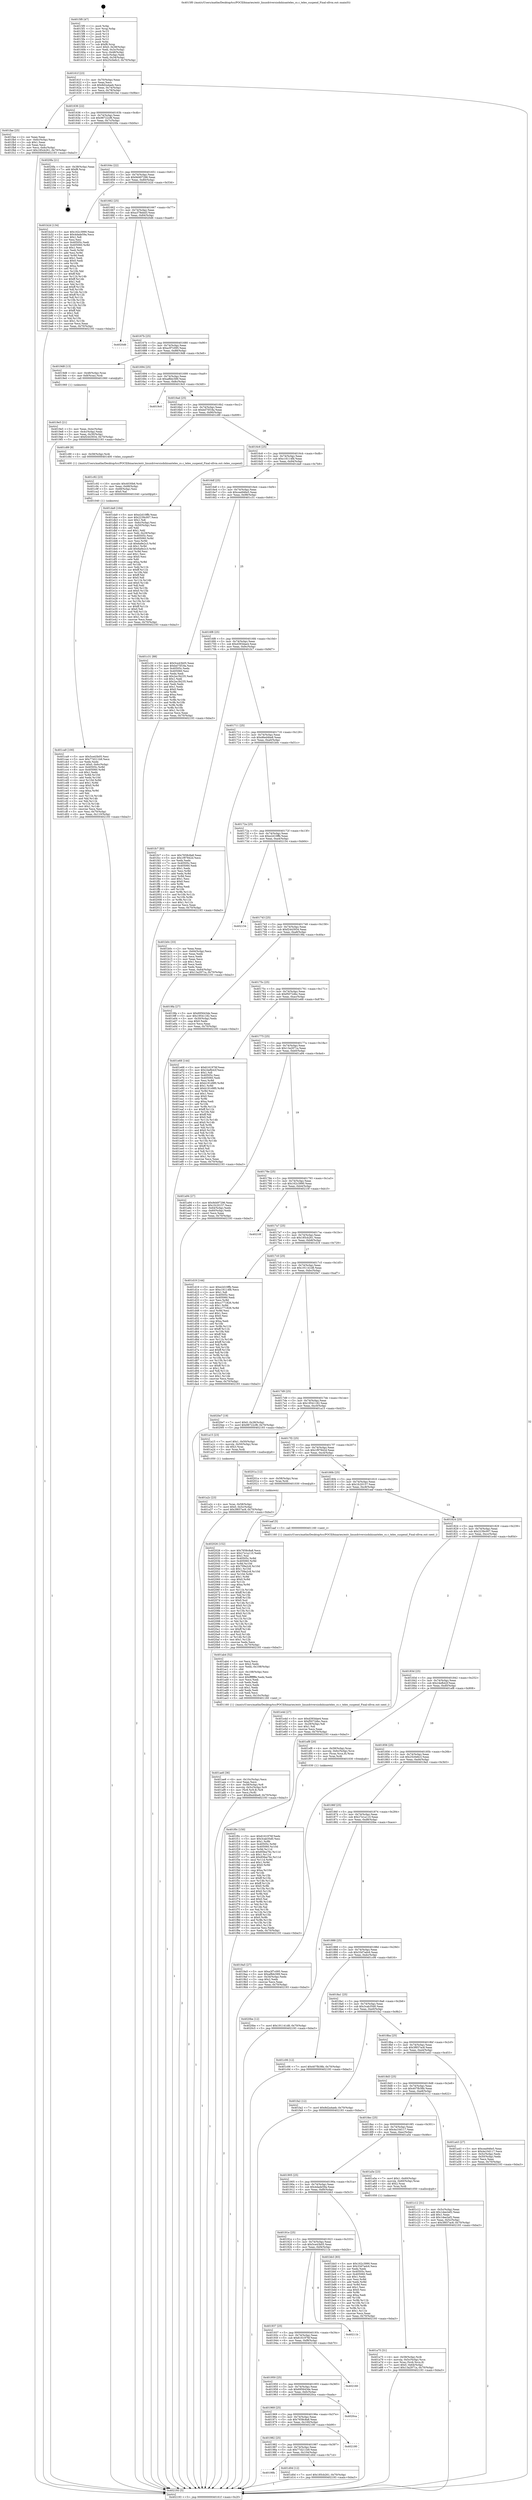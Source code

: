 digraph "0x4015f0" {
  label = "0x4015f0 (/mnt/c/Users/mathe/Desktop/tcc/POCII/binaries/extr_linuxdriversisdnhisaxteles_cs.c_teles_suspend_Final-ollvm.out::main(0))"
  labelloc = "t"
  node[shape=record]

  Entry [label="",width=0.3,height=0.3,shape=circle,fillcolor=black,style=filled]
  "0x40161f" [label="{
     0x40161f [23]\l
     | [instrs]\l
     &nbsp;&nbsp;0x40161f \<+3\>: mov -0x70(%rbp),%eax\l
     &nbsp;&nbsp;0x401622 \<+2\>: mov %eax,%ecx\l
     &nbsp;&nbsp;0x401624 \<+6\>: sub $0x8d2a4aeb,%ecx\l
     &nbsp;&nbsp;0x40162a \<+3\>: mov %eax,-0x74(%rbp)\l
     &nbsp;&nbsp;0x40162d \<+3\>: mov %ecx,-0x78(%rbp)\l
     &nbsp;&nbsp;0x401630 \<+6\>: je 0000000000401fae \<main+0x9be\>\l
  }"]
  "0x401fae" [label="{
     0x401fae [25]\l
     | [instrs]\l
     &nbsp;&nbsp;0x401fae \<+2\>: xor %eax,%eax\l
     &nbsp;&nbsp;0x401fb0 \<+3\>: mov -0x6c(%rbp),%ecx\l
     &nbsp;&nbsp;0x401fb3 \<+3\>: sub $0x1,%eax\l
     &nbsp;&nbsp;0x401fb6 \<+2\>: sub %eax,%ecx\l
     &nbsp;&nbsp;0x401fb8 \<+3\>: mov %ecx,-0x6c(%rbp)\l
     &nbsp;&nbsp;0x401fbb \<+7\>: movl $0x185cb261,-0x70(%rbp)\l
     &nbsp;&nbsp;0x401fc2 \<+5\>: jmp 0000000000402193 \<main+0xba3\>\l
  }"]
  "0x401636" [label="{
     0x401636 [22]\l
     | [instrs]\l
     &nbsp;&nbsp;0x401636 \<+5\>: jmp 000000000040163b \<main+0x4b\>\l
     &nbsp;&nbsp;0x40163b \<+3\>: mov -0x74(%rbp),%eax\l
     &nbsp;&nbsp;0x40163e \<+5\>: sub $0x98722cf8,%eax\l
     &nbsp;&nbsp;0x401643 \<+3\>: mov %eax,-0x7c(%rbp)\l
     &nbsp;&nbsp;0x401646 \<+6\>: je 00000000004020fa \<main+0xb0a\>\l
  }"]
  Exit [label="",width=0.3,height=0.3,shape=circle,fillcolor=black,style=filled,peripheries=2]
  "0x4020fa" [label="{
     0x4020fa [21]\l
     | [instrs]\l
     &nbsp;&nbsp;0x4020fa \<+3\>: mov -0x38(%rbp),%eax\l
     &nbsp;&nbsp;0x4020fd \<+7\>: add $0xf8,%rsp\l
     &nbsp;&nbsp;0x402104 \<+1\>: pop %rbx\l
     &nbsp;&nbsp;0x402105 \<+2\>: pop %r12\l
     &nbsp;&nbsp;0x402107 \<+2\>: pop %r13\l
     &nbsp;&nbsp;0x402109 \<+2\>: pop %r14\l
     &nbsp;&nbsp;0x40210b \<+2\>: pop %r15\l
     &nbsp;&nbsp;0x40210d \<+1\>: pop %rbp\l
     &nbsp;&nbsp;0x40210e \<+1\>: ret\l
  }"]
  "0x40164c" [label="{
     0x40164c [22]\l
     | [instrs]\l
     &nbsp;&nbsp;0x40164c \<+5\>: jmp 0000000000401651 \<main+0x61\>\l
     &nbsp;&nbsp;0x401651 \<+3\>: mov -0x74(%rbp),%eax\l
     &nbsp;&nbsp;0x401654 \<+5\>: sub $0x9d497296,%eax\l
     &nbsp;&nbsp;0x401659 \<+3\>: mov %eax,-0x80(%rbp)\l
     &nbsp;&nbsp;0x40165c \<+6\>: je 0000000000401b2d \<main+0x53d\>\l
  }"]
  "0x402026" [label="{
     0x402026 [152]\l
     | [instrs]\l
     &nbsp;&nbsp;0x402026 \<+5\>: mov $0x7658c8a8,%ecx\l
     &nbsp;&nbsp;0x40202b \<+5\>: mov $0x27e1a110,%edx\l
     &nbsp;&nbsp;0x402030 \<+3\>: mov $0x1,%sil\l
     &nbsp;&nbsp;0x402033 \<+8\>: mov 0x40505c,%r8d\l
     &nbsp;&nbsp;0x40203b \<+8\>: mov 0x405060,%r9d\l
     &nbsp;&nbsp;0x402043 \<+3\>: mov %r8d,%r10d\l
     &nbsp;&nbsp;0x402046 \<+7\>: sub $0x709a2c8,%r10d\l
     &nbsp;&nbsp;0x40204d \<+4\>: sub $0x1,%r10d\l
     &nbsp;&nbsp;0x402051 \<+7\>: add $0x709a2c8,%r10d\l
     &nbsp;&nbsp;0x402058 \<+4\>: imul %r10d,%r8d\l
     &nbsp;&nbsp;0x40205c \<+4\>: and $0x1,%r8d\l
     &nbsp;&nbsp;0x402060 \<+4\>: cmp $0x0,%r8d\l
     &nbsp;&nbsp;0x402064 \<+4\>: sete %r11b\l
     &nbsp;&nbsp;0x402068 \<+4\>: cmp $0xa,%r9d\l
     &nbsp;&nbsp;0x40206c \<+3\>: setl %bl\l
     &nbsp;&nbsp;0x40206f \<+3\>: mov %r11b,%r14b\l
     &nbsp;&nbsp;0x402072 \<+4\>: xor $0xff,%r14b\l
     &nbsp;&nbsp;0x402076 \<+3\>: mov %bl,%r15b\l
     &nbsp;&nbsp;0x402079 \<+4\>: xor $0xff,%r15b\l
     &nbsp;&nbsp;0x40207d \<+4\>: xor $0x0,%sil\l
     &nbsp;&nbsp;0x402081 \<+3\>: mov %r14b,%r12b\l
     &nbsp;&nbsp;0x402084 \<+4\>: and $0x0,%r12b\l
     &nbsp;&nbsp;0x402088 \<+3\>: and %sil,%r11b\l
     &nbsp;&nbsp;0x40208b \<+3\>: mov %r15b,%r13b\l
     &nbsp;&nbsp;0x40208e \<+4\>: and $0x0,%r13b\l
     &nbsp;&nbsp;0x402092 \<+3\>: and %sil,%bl\l
     &nbsp;&nbsp;0x402095 \<+3\>: or %r11b,%r12b\l
     &nbsp;&nbsp;0x402098 \<+3\>: or %bl,%r13b\l
     &nbsp;&nbsp;0x40209b \<+3\>: xor %r13b,%r12b\l
     &nbsp;&nbsp;0x40209e \<+3\>: or %r15b,%r14b\l
     &nbsp;&nbsp;0x4020a1 \<+4\>: xor $0xff,%r14b\l
     &nbsp;&nbsp;0x4020a5 \<+4\>: or $0x0,%sil\l
     &nbsp;&nbsp;0x4020a9 \<+3\>: and %sil,%r14b\l
     &nbsp;&nbsp;0x4020ac \<+3\>: or %r14b,%r12b\l
     &nbsp;&nbsp;0x4020af \<+4\>: test $0x1,%r12b\l
     &nbsp;&nbsp;0x4020b3 \<+3\>: cmovne %edx,%ecx\l
     &nbsp;&nbsp;0x4020b6 \<+3\>: mov %ecx,-0x70(%rbp)\l
     &nbsp;&nbsp;0x4020b9 \<+5\>: jmp 0000000000402193 \<main+0xba3\>\l
  }"]
  "0x401b2d" [label="{
     0x401b2d [134]\l
     | [instrs]\l
     &nbsp;&nbsp;0x401b2d \<+5\>: mov $0x162c3990,%eax\l
     &nbsp;&nbsp;0x401b32 \<+5\>: mov $0x4dade59a,%ecx\l
     &nbsp;&nbsp;0x401b37 \<+2\>: mov $0x1,%dl\l
     &nbsp;&nbsp;0x401b39 \<+2\>: xor %esi,%esi\l
     &nbsp;&nbsp;0x401b3b \<+7\>: mov 0x40505c,%edi\l
     &nbsp;&nbsp;0x401b42 \<+8\>: mov 0x405060,%r8d\l
     &nbsp;&nbsp;0x401b4a \<+3\>: sub $0x1,%esi\l
     &nbsp;&nbsp;0x401b4d \<+3\>: mov %edi,%r9d\l
     &nbsp;&nbsp;0x401b50 \<+3\>: add %esi,%r9d\l
     &nbsp;&nbsp;0x401b53 \<+4\>: imul %r9d,%edi\l
     &nbsp;&nbsp;0x401b57 \<+3\>: and $0x1,%edi\l
     &nbsp;&nbsp;0x401b5a \<+3\>: cmp $0x0,%edi\l
     &nbsp;&nbsp;0x401b5d \<+4\>: sete %r10b\l
     &nbsp;&nbsp;0x401b61 \<+4\>: cmp $0xa,%r8d\l
     &nbsp;&nbsp;0x401b65 \<+4\>: setl %r11b\l
     &nbsp;&nbsp;0x401b69 \<+3\>: mov %r10b,%bl\l
     &nbsp;&nbsp;0x401b6c \<+3\>: xor $0xff,%bl\l
     &nbsp;&nbsp;0x401b6f \<+3\>: mov %r11b,%r14b\l
     &nbsp;&nbsp;0x401b72 \<+4\>: xor $0xff,%r14b\l
     &nbsp;&nbsp;0x401b76 \<+3\>: xor $0x1,%dl\l
     &nbsp;&nbsp;0x401b79 \<+3\>: mov %bl,%r15b\l
     &nbsp;&nbsp;0x401b7c \<+4\>: and $0xff,%r15b\l
     &nbsp;&nbsp;0x401b80 \<+3\>: and %dl,%r10b\l
     &nbsp;&nbsp;0x401b83 \<+3\>: mov %r14b,%r12b\l
     &nbsp;&nbsp;0x401b86 \<+4\>: and $0xff,%r12b\l
     &nbsp;&nbsp;0x401b8a \<+3\>: and %dl,%r11b\l
     &nbsp;&nbsp;0x401b8d \<+3\>: or %r10b,%r15b\l
     &nbsp;&nbsp;0x401b90 \<+3\>: or %r11b,%r12b\l
     &nbsp;&nbsp;0x401b93 \<+3\>: xor %r12b,%r15b\l
     &nbsp;&nbsp;0x401b96 \<+3\>: or %r14b,%bl\l
     &nbsp;&nbsp;0x401b99 \<+3\>: xor $0xff,%bl\l
     &nbsp;&nbsp;0x401b9c \<+3\>: or $0x1,%dl\l
     &nbsp;&nbsp;0x401b9f \<+2\>: and %dl,%bl\l
     &nbsp;&nbsp;0x401ba1 \<+3\>: or %bl,%r15b\l
     &nbsp;&nbsp;0x401ba4 \<+4\>: test $0x1,%r15b\l
     &nbsp;&nbsp;0x401ba8 \<+3\>: cmovne %ecx,%eax\l
     &nbsp;&nbsp;0x401bab \<+3\>: mov %eax,-0x70(%rbp)\l
     &nbsp;&nbsp;0x401bae \<+5\>: jmp 0000000000402193 \<main+0xba3\>\l
  }"]
  "0x401662" [label="{
     0x401662 [25]\l
     | [instrs]\l
     &nbsp;&nbsp;0x401662 \<+5\>: jmp 0000000000401667 \<main+0x77\>\l
     &nbsp;&nbsp;0x401667 \<+3\>: mov -0x74(%rbp),%eax\l
     &nbsp;&nbsp;0x40166a \<+5\>: sub $0xa378ebd3,%eax\l
     &nbsp;&nbsp;0x40166f \<+6\>: mov %eax,-0x84(%rbp)\l
     &nbsp;&nbsp;0x401675 \<+6\>: je 00000000004020d6 \<main+0xae6\>\l
  }"]
  "0x401f0c" [label="{
     0x401f0c [150]\l
     | [instrs]\l
     &nbsp;&nbsp;0x401f0c \<+5\>: mov $0x6161976f,%edx\l
     &nbsp;&nbsp;0x401f11 \<+5\>: mov $0x3cab35d0,%esi\l
     &nbsp;&nbsp;0x401f16 \<+3\>: mov $0x1,%r8b\l
     &nbsp;&nbsp;0x401f19 \<+8\>: mov 0x40505c,%r9d\l
     &nbsp;&nbsp;0x401f21 \<+8\>: mov 0x405060,%r10d\l
     &nbsp;&nbsp;0x401f29 \<+3\>: mov %r9d,%r11d\l
     &nbsp;&nbsp;0x401f2c \<+7\>: sub $0x85fea76c,%r11d\l
     &nbsp;&nbsp;0x401f33 \<+4\>: sub $0x1,%r11d\l
     &nbsp;&nbsp;0x401f37 \<+7\>: add $0x85fea76c,%r11d\l
     &nbsp;&nbsp;0x401f3e \<+4\>: imul %r11d,%r9d\l
     &nbsp;&nbsp;0x401f42 \<+4\>: and $0x1,%r9d\l
     &nbsp;&nbsp;0x401f46 \<+4\>: cmp $0x0,%r9d\l
     &nbsp;&nbsp;0x401f4a \<+3\>: sete %bl\l
     &nbsp;&nbsp;0x401f4d \<+4\>: cmp $0xa,%r10d\l
     &nbsp;&nbsp;0x401f51 \<+4\>: setl %r14b\l
     &nbsp;&nbsp;0x401f55 \<+3\>: mov %bl,%r15b\l
     &nbsp;&nbsp;0x401f58 \<+4\>: xor $0xff,%r15b\l
     &nbsp;&nbsp;0x401f5c \<+3\>: mov %r14b,%r12b\l
     &nbsp;&nbsp;0x401f5f \<+4\>: xor $0xff,%r12b\l
     &nbsp;&nbsp;0x401f63 \<+4\>: xor $0x0,%r8b\l
     &nbsp;&nbsp;0x401f67 \<+3\>: mov %r15b,%r13b\l
     &nbsp;&nbsp;0x401f6a \<+4\>: and $0x0,%r13b\l
     &nbsp;&nbsp;0x401f6e \<+3\>: and %r8b,%bl\l
     &nbsp;&nbsp;0x401f71 \<+3\>: mov %r12b,%al\l
     &nbsp;&nbsp;0x401f74 \<+2\>: and $0x0,%al\l
     &nbsp;&nbsp;0x401f76 \<+3\>: and %r8b,%r14b\l
     &nbsp;&nbsp;0x401f79 \<+3\>: or %bl,%r13b\l
     &nbsp;&nbsp;0x401f7c \<+3\>: or %r14b,%al\l
     &nbsp;&nbsp;0x401f7f \<+3\>: xor %al,%r13b\l
     &nbsp;&nbsp;0x401f82 \<+3\>: or %r12b,%r15b\l
     &nbsp;&nbsp;0x401f85 \<+4\>: xor $0xff,%r15b\l
     &nbsp;&nbsp;0x401f89 \<+4\>: or $0x0,%r8b\l
     &nbsp;&nbsp;0x401f8d \<+3\>: and %r8b,%r15b\l
     &nbsp;&nbsp;0x401f90 \<+3\>: or %r15b,%r13b\l
     &nbsp;&nbsp;0x401f93 \<+4\>: test $0x1,%r13b\l
     &nbsp;&nbsp;0x401f97 \<+3\>: cmovne %esi,%edx\l
     &nbsp;&nbsp;0x401f9a \<+3\>: mov %edx,-0x70(%rbp)\l
     &nbsp;&nbsp;0x401f9d \<+5\>: jmp 0000000000402193 \<main+0xba3\>\l
  }"]
  "0x4020d6" [label="{
     0x4020d6\l
  }", style=dashed]
  "0x40167b" [label="{
     0x40167b [25]\l
     | [instrs]\l
     &nbsp;&nbsp;0x40167b \<+5\>: jmp 0000000000401680 \<main+0x90\>\l
     &nbsp;&nbsp;0x401680 \<+3\>: mov -0x74(%rbp),%eax\l
     &nbsp;&nbsp;0x401683 \<+5\>: sub $0xa3f7c095,%eax\l
     &nbsp;&nbsp;0x401688 \<+6\>: mov %eax,-0x88(%rbp)\l
     &nbsp;&nbsp;0x40168e \<+6\>: je 00000000004019d8 \<main+0x3e8\>\l
  }"]
  "0x40199b" [label="{
     0x40199b\l
  }", style=dashed]
  "0x4019d8" [label="{
     0x4019d8 [13]\l
     | [instrs]\l
     &nbsp;&nbsp;0x4019d8 \<+4\>: mov -0x48(%rbp),%rax\l
     &nbsp;&nbsp;0x4019dc \<+4\>: mov 0x8(%rax),%rdi\l
     &nbsp;&nbsp;0x4019e0 \<+5\>: call 0000000000401060 \<atoi@plt\>\l
     | [calls]\l
     &nbsp;&nbsp;0x401060 \{1\} (unknown)\l
  }"]
  "0x401694" [label="{
     0x401694 [25]\l
     | [instrs]\l
     &nbsp;&nbsp;0x401694 \<+5\>: jmp 0000000000401699 \<main+0xa9\>\l
     &nbsp;&nbsp;0x401699 \<+3\>: mov -0x74(%rbp),%eax\l
     &nbsp;&nbsp;0x40169c \<+5\>: sub $0xaf8dc589,%eax\l
     &nbsp;&nbsp;0x4016a1 \<+6\>: mov %eax,-0x8c(%rbp)\l
     &nbsp;&nbsp;0x4016a7 \<+6\>: je 00000000004019c0 \<main+0x3d0\>\l
  }"]
  "0x401d0d" [label="{
     0x401d0d [12]\l
     | [instrs]\l
     &nbsp;&nbsp;0x401d0d \<+7\>: movl $0x185cb261,-0x70(%rbp)\l
     &nbsp;&nbsp;0x401d14 \<+5\>: jmp 0000000000402193 \<main+0xba3\>\l
  }"]
  "0x4019c0" [label="{
     0x4019c0\l
  }", style=dashed]
  "0x4016ad" [label="{
     0x4016ad [25]\l
     | [instrs]\l
     &nbsp;&nbsp;0x4016ad \<+5\>: jmp 00000000004016b2 \<main+0xc2\>\l
     &nbsp;&nbsp;0x4016b2 \<+3\>: mov -0x74(%rbp),%eax\l
     &nbsp;&nbsp;0x4016b5 \<+5\>: sub $0xbd75f18a,%eax\l
     &nbsp;&nbsp;0x4016ba \<+6\>: mov %eax,-0x90(%rbp)\l
     &nbsp;&nbsp;0x4016c0 \<+6\>: je 0000000000401c89 \<main+0x699\>\l
  }"]
  "0x401982" [label="{
     0x401982 [25]\l
     | [instrs]\l
     &nbsp;&nbsp;0x401982 \<+5\>: jmp 0000000000401987 \<main+0x397\>\l
     &nbsp;&nbsp;0x401987 \<+3\>: mov -0x74(%rbp),%eax\l
     &nbsp;&nbsp;0x40198a \<+5\>: sub $0x77d211b9,%eax\l
     &nbsp;&nbsp;0x40198f \<+6\>: mov %eax,-0x104(%rbp)\l
     &nbsp;&nbsp;0x401995 \<+6\>: je 0000000000401d0d \<main+0x71d\>\l
  }"]
  "0x401c89" [label="{
     0x401c89 [9]\l
     | [instrs]\l
     &nbsp;&nbsp;0x401c89 \<+4\>: mov -0x58(%rbp),%rdi\l
     &nbsp;&nbsp;0x401c8d \<+5\>: call 0000000000401400 \<teles_suspend\>\l
     | [calls]\l
     &nbsp;&nbsp;0x401400 \{1\} (/mnt/c/Users/mathe/Desktop/tcc/POCII/binaries/extr_linuxdriversisdnhisaxteles_cs.c_teles_suspend_Final-ollvm.out::teles_suspend)\l
  }"]
  "0x4016c6" [label="{
     0x4016c6 [25]\l
     | [instrs]\l
     &nbsp;&nbsp;0x4016c6 \<+5\>: jmp 00000000004016cb \<main+0xdb\>\l
     &nbsp;&nbsp;0x4016cb \<+3\>: mov -0x74(%rbp),%eax\l
     &nbsp;&nbsp;0x4016ce \<+5\>: sub $0xc16114fb,%eax\l
     &nbsp;&nbsp;0x4016d3 \<+6\>: mov %eax,-0x94(%rbp)\l
     &nbsp;&nbsp;0x4016d9 \<+6\>: je 0000000000401da9 \<main+0x7b9\>\l
  }"]
  "0x402180" [label="{
     0x402180\l
  }", style=dashed]
  "0x401da9" [label="{
     0x401da9 [164]\l
     | [instrs]\l
     &nbsp;&nbsp;0x401da9 \<+5\>: mov $0xe2d10ffb,%eax\l
     &nbsp;&nbsp;0x401dae \<+5\>: mov $0x2239c007,%ecx\l
     &nbsp;&nbsp;0x401db3 \<+2\>: mov $0x1,%dl\l
     &nbsp;&nbsp;0x401db5 \<+3\>: mov -0x6c(%rbp),%esi\l
     &nbsp;&nbsp;0x401db8 \<+3\>: cmp -0x50(%rbp),%esi\l
     &nbsp;&nbsp;0x401dbb \<+4\>: setl %dil\l
     &nbsp;&nbsp;0x401dbf \<+4\>: and $0x1,%dil\l
     &nbsp;&nbsp;0x401dc3 \<+4\>: mov %dil,-0x29(%rbp)\l
     &nbsp;&nbsp;0x401dc7 \<+7\>: mov 0x40505c,%esi\l
     &nbsp;&nbsp;0x401dce \<+8\>: mov 0x405060,%r8d\l
     &nbsp;&nbsp;0x401dd6 \<+3\>: mov %esi,%r9d\l
     &nbsp;&nbsp;0x401dd9 \<+7\>: sub $0x6a9e2c3,%r9d\l
     &nbsp;&nbsp;0x401de0 \<+4\>: sub $0x1,%r9d\l
     &nbsp;&nbsp;0x401de4 \<+7\>: add $0x6a9e2c3,%r9d\l
     &nbsp;&nbsp;0x401deb \<+4\>: imul %r9d,%esi\l
     &nbsp;&nbsp;0x401def \<+3\>: and $0x1,%esi\l
     &nbsp;&nbsp;0x401df2 \<+3\>: cmp $0x0,%esi\l
     &nbsp;&nbsp;0x401df5 \<+4\>: sete %dil\l
     &nbsp;&nbsp;0x401df9 \<+4\>: cmp $0xa,%r8d\l
     &nbsp;&nbsp;0x401dfd \<+4\>: setl %r10b\l
     &nbsp;&nbsp;0x401e01 \<+3\>: mov %dil,%r11b\l
     &nbsp;&nbsp;0x401e04 \<+4\>: xor $0xff,%r11b\l
     &nbsp;&nbsp;0x401e08 \<+3\>: mov %r10b,%bl\l
     &nbsp;&nbsp;0x401e0b \<+3\>: xor $0xff,%bl\l
     &nbsp;&nbsp;0x401e0e \<+3\>: xor $0x0,%dl\l
     &nbsp;&nbsp;0x401e11 \<+3\>: mov %r11b,%r14b\l
     &nbsp;&nbsp;0x401e14 \<+4\>: and $0x0,%r14b\l
     &nbsp;&nbsp;0x401e18 \<+3\>: and %dl,%dil\l
     &nbsp;&nbsp;0x401e1b \<+3\>: mov %bl,%r15b\l
     &nbsp;&nbsp;0x401e1e \<+4\>: and $0x0,%r15b\l
     &nbsp;&nbsp;0x401e22 \<+3\>: and %dl,%r10b\l
     &nbsp;&nbsp;0x401e25 \<+3\>: or %dil,%r14b\l
     &nbsp;&nbsp;0x401e28 \<+3\>: or %r10b,%r15b\l
     &nbsp;&nbsp;0x401e2b \<+3\>: xor %r15b,%r14b\l
     &nbsp;&nbsp;0x401e2e \<+3\>: or %bl,%r11b\l
     &nbsp;&nbsp;0x401e31 \<+4\>: xor $0xff,%r11b\l
     &nbsp;&nbsp;0x401e35 \<+3\>: or $0x0,%dl\l
     &nbsp;&nbsp;0x401e38 \<+3\>: and %dl,%r11b\l
     &nbsp;&nbsp;0x401e3b \<+3\>: or %r11b,%r14b\l
     &nbsp;&nbsp;0x401e3e \<+4\>: test $0x1,%r14b\l
     &nbsp;&nbsp;0x401e42 \<+3\>: cmovne %ecx,%eax\l
     &nbsp;&nbsp;0x401e45 \<+3\>: mov %eax,-0x70(%rbp)\l
     &nbsp;&nbsp;0x401e48 \<+5\>: jmp 0000000000402193 \<main+0xba3\>\l
  }"]
  "0x4016df" [label="{
     0x4016df [25]\l
     | [instrs]\l
     &nbsp;&nbsp;0x4016df \<+5\>: jmp 00000000004016e4 \<main+0xf4\>\l
     &nbsp;&nbsp;0x4016e4 \<+3\>: mov -0x74(%rbp),%eax\l
     &nbsp;&nbsp;0x4016e7 \<+5\>: sub $0xcea946e5,%eax\l
     &nbsp;&nbsp;0x4016ec \<+6\>: mov %eax,-0x98(%rbp)\l
     &nbsp;&nbsp;0x4016f2 \<+6\>: je 0000000000401c31 \<main+0x641\>\l
  }"]
  "0x401969" [label="{
     0x401969 [25]\l
     | [instrs]\l
     &nbsp;&nbsp;0x401969 \<+5\>: jmp 000000000040196e \<main+0x37e\>\l
     &nbsp;&nbsp;0x40196e \<+3\>: mov -0x74(%rbp),%eax\l
     &nbsp;&nbsp;0x401971 \<+5\>: sub $0x7658c8a8,%eax\l
     &nbsp;&nbsp;0x401976 \<+6\>: mov %eax,-0x100(%rbp)\l
     &nbsp;&nbsp;0x40197c \<+6\>: je 0000000000402180 \<main+0xb90\>\l
  }"]
  "0x401c31" [label="{
     0x401c31 [88]\l
     | [instrs]\l
     &nbsp;&nbsp;0x401c31 \<+5\>: mov $0x5ce43b05,%eax\l
     &nbsp;&nbsp;0x401c36 \<+5\>: mov $0xbd75f18a,%ecx\l
     &nbsp;&nbsp;0x401c3b \<+7\>: mov 0x40505c,%edx\l
     &nbsp;&nbsp;0x401c42 \<+7\>: mov 0x405060,%esi\l
     &nbsp;&nbsp;0x401c49 \<+2\>: mov %edx,%edi\l
     &nbsp;&nbsp;0x401c4b \<+6\>: add $0x2ec3b235,%edi\l
     &nbsp;&nbsp;0x401c51 \<+3\>: sub $0x1,%edi\l
     &nbsp;&nbsp;0x401c54 \<+6\>: sub $0x2ec3b235,%edi\l
     &nbsp;&nbsp;0x401c5a \<+3\>: imul %edi,%edx\l
     &nbsp;&nbsp;0x401c5d \<+3\>: and $0x1,%edx\l
     &nbsp;&nbsp;0x401c60 \<+3\>: cmp $0x0,%edx\l
     &nbsp;&nbsp;0x401c63 \<+4\>: sete %r8b\l
     &nbsp;&nbsp;0x401c67 \<+3\>: cmp $0xa,%esi\l
     &nbsp;&nbsp;0x401c6a \<+4\>: setl %r9b\l
     &nbsp;&nbsp;0x401c6e \<+3\>: mov %r8b,%r10b\l
     &nbsp;&nbsp;0x401c71 \<+3\>: and %r9b,%r10b\l
     &nbsp;&nbsp;0x401c74 \<+3\>: xor %r9b,%r8b\l
     &nbsp;&nbsp;0x401c77 \<+3\>: or %r8b,%r10b\l
     &nbsp;&nbsp;0x401c7a \<+4\>: test $0x1,%r10b\l
     &nbsp;&nbsp;0x401c7e \<+3\>: cmovne %ecx,%eax\l
     &nbsp;&nbsp;0x401c81 \<+3\>: mov %eax,-0x70(%rbp)\l
     &nbsp;&nbsp;0x401c84 \<+5\>: jmp 0000000000402193 \<main+0xba3\>\l
  }"]
  "0x4016f8" [label="{
     0x4016f8 [25]\l
     | [instrs]\l
     &nbsp;&nbsp;0x4016f8 \<+5\>: jmp 00000000004016fd \<main+0x10d\>\l
     &nbsp;&nbsp;0x4016fd \<+3\>: mov -0x74(%rbp),%eax\l
     &nbsp;&nbsp;0x401700 \<+5\>: sub $0xd393dae4,%eax\l
     &nbsp;&nbsp;0x401705 \<+6\>: mov %eax,-0x9c(%rbp)\l
     &nbsp;&nbsp;0x40170b \<+6\>: je 0000000000401fc7 \<main+0x9d7\>\l
  }"]
  "0x4020ca" [label="{
     0x4020ca\l
  }", style=dashed]
  "0x401fc7" [label="{
     0x401fc7 [83]\l
     | [instrs]\l
     &nbsp;&nbsp;0x401fc7 \<+5\>: mov $0x7658c8a8,%eax\l
     &nbsp;&nbsp;0x401fcc \<+5\>: mov $0x1f97842d,%ecx\l
     &nbsp;&nbsp;0x401fd1 \<+2\>: xor %edx,%edx\l
     &nbsp;&nbsp;0x401fd3 \<+7\>: mov 0x40505c,%esi\l
     &nbsp;&nbsp;0x401fda \<+7\>: mov 0x405060,%edi\l
     &nbsp;&nbsp;0x401fe1 \<+3\>: sub $0x1,%edx\l
     &nbsp;&nbsp;0x401fe4 \<+3\>: mov %esi,%r8d\l
     &nbsp;&nbsp;0x401fe7 \<+3\>: add %edx,%r8d\l
     &nbsp;&nbsp;0x401fea \<+4\>: imul %r8d,%esi\l
     &nbsp;&nbsp;0x401fee \<+3\>: and $0x1,%esi\l
     &nbsp;&nbsp;0x401ff1 \<+3\>: cmp $0x0,%esi\l
     &nbsp;&nbsp;0x401ff4 \<+4\>: sete %r9b\l
     &nbsp;&nbsp;0x401ff8 \<+3\>: cmp $0xa,%edi\l
     &nbsp;&nbsp;0x401ffb \<+4\>: setl %r10b\l
     &nbsp;&nbsp;0x401fff \<+3\>: mov %r9b,%r11b\l
     &nbsp;&nbsp;0x402002 \<+3\>: and %r10b,%r11b\l
     &nbsp;&nbsp;0x402005 \<+3\>: xor %r10b,%r9b\l
     &nbsp;&nbsp;0x402008 \<+3\>: or %r9b,%r11b\l
     &nbsp;&nbsp;0x40200b \<+4\>: test $0x1,%r11b\l
     &nbsp;&nbsp;0x40200f \<+3\>: cmovne %ecx,%eax\l
     &nbsp;&nbsp;0x402012 \<+3\>: mov %eax,-0x70(%rbp)\l
     &nbsp;&nbsp;0x402015 \<+5\>: jmp 0000000000402193 \<main+0xba3\>\l
  }"]
  "0x401711" [label="{
     0x401711 [25]\l
     | [instrs]\l
     &nbsp;&nbsp;0x401711 \<+5\>: jmp 0000000000401716 \<main+0x126\>\l
     &nbsp;&nbsp;0x401716 \<+3\>: mov -0x74(%rbp),%eax\l
     &nbsp;&nbsp;0x401719 \<+5\>: sub $0xd6ed4be8,%eax\l
     &nbsp;&nbsp;0x40171e \<+6\>: mov %eax,-0xa0(%rbp)\l
     &nbsp;&nbsp;0x401724 \<+6\>: je 0000000000401b0c \<main+0x51c\>\l
  }"]
  "0x401950" [label="{
     0x401950 [25]\l
     | [instrs]\l
     &nbsp;&nbsp;0x401950 \<+5\>: jmp 0000000000401955 \<main+0x365\>\l
     &nbsp;&nbsp;0x401955 \<+3\>: mov -0x74(%rbp),%eax\l
     &nbsp;&nbsp;0x401958 \<+5\>: sub $0x695643de,%eax\l
     &nbsp;&nbsp;0x40195d \<+6\>: mov %eax,-0xfc(%rbp)\l
     &nbsp;&nbsp;0x401963 \<+6\>: je 00000000004020ca \<main+0xada\>\l
  }"]
  "0x401b0c" [label="{
     0x401b0c [33]\l
     | [instrs]\l
     &nbsp;&nbsp;0x401b0c \<+2\>: xor %eax,%eax\l
     &nbsp;&nbsp;0x401b0e \<+3\>: mov -0x64(%rbp),%ecx\l
     &nbsp;&nbsp;0x401b11 \<+2\>: mov %eax,%edx\l
     &nbsp;&nbsp;0x401b13 \<+2\>: sub %ecx,%edx\l
     &nbsp;&nbsp;0x401b15 \<+2\>: mov %eax,%ecx\l
     &nbsp;&nbsp;0x401b17 \<+3\>: sub $0x1,%ecx\l
     &nbsp;&nbsp;0x401b1a \<+2\>: add %ecx,%edx\l
     &nbsp;&nbsp;0x401b1c \<+2\>: sub %edx,%eax\l
     &nbsp;&nbsp;0x401b1e \<+3\>: mov %eax,-0x64(%rbp)\l
     &nbsp;&nbsp;0x401b21 \<+7\>: movl $0x13a2971a,-0x70(%rbp)\l
     &nbsp;&nbsp;0x401b28 \<+5\>: jmp 0000000000402193 \<main+0xba3\>\l
  }"]
  "0x40172a" [label="{
     0x40172a [25]\l
     | [instrs]\l
     &nbsp;&nbsp;0x40172a \<+5\>: jmp 000000000040172f \<main+0x13f\>\l
     &nbsp;&nbsp;0x40172f \<+3\>: mov -0x74(%rbp),%eax\l
     &nbsp;&nbsp;0x401732 \<+5\>: sub $0xe2d10ffb,%eax\l
     &nbsp;&nbsp;0x401737 \<+6\>: mov %eax,-0xa4(%rbp)\l
     &nbsp;&nbsp;0x40173d \<+6\>: je 0000000000402154 \<main+0xb64\>\l
  }"]
  "0x402160" [label="{
     0x402160\l
  }", style=dashed]
  "0x402154" [label="{
     0x402154\l
  }", style=dashed]
  "0x401743" [label="{
     0x401743 [25]\l
     | [instrs]\l
     &nbsp;&nbsp;0x401743 \<+5\>: jmp 0000000000401748 \<main+0x158\>\l
     &nbsp;&nbsp;0x401748 \<+3\>: mov -0x74(%rbp),%eax\l
     &nbsp;&nbsp;0x40174b \<+5\>: sub $0xf2443934,%eax\l
     &nbsp;&nbsp;0x401750 \<+6\>: mov %eax,-0xa8(%rbp)\l
     &nbsp;&nbsp;0x401756 \<+6\>: je 00000000004019fa \<main+0x40a\>\l
  }"]
  "0x401937" [label="{
     0x401937 [25]\l
     | [instrs]\l
     &nbsp;&nbsp;0x401937 \<+5\>: jmp 000000000040193c \<main+0x34c\>\l
     &nbsp;&nbsp;0x40193c \<+3\>: mov -0x74(%rbp),%eax\l
     &nbsp;&nbsp;0x40193f \<+5\>: sub $0x6161976f,%eax\l
     &nbsp;&nbsp;0x401944 \<+6\>: mov %eax,-0xf8(%rbp)\l
     &nbsp;&nbsp;0x40194a \<+6\>: je 0000000000402160 \<main+0xb70\>\l
  }"]
  "0x4019fa" [label="{
     0x4019fa [27]\l
     | [instrs]\l
     &nbsp;&nbsp;0x4019fa \<+5\>: mov $0x695643de,%eax\l
     &nbsp;&nbsp;0x4019ff \<+5\>: mov $0x19541182,%ecx\l
     &nbsp;&nbsp;0x401a04 \<+3\>: mov -0x30(%rbp),%edx\l
     &nbsp;&nbsp;0x401a07 \<+3\>: cmp $0x0,%edx\l
     &nbsp;&nbsp;0x401a0a \<+3\>: cmove %ecx,%eax\l
     &nbsp;&nbsp;0x401a0d \<+3\>: mov %eax,-0x70(%rbp)\l
     &nbsp;&nbsp;0x401a10 \<+5\>: jmp 0000000000402193 \<main+0xba3\>\l
  }"]
  "0x40175c" [label="{
     0x40175c [25]\l
     | [instrs]\l
     &nbsp;&nbsp;0x40175c \<+5\>: jmp 0000000000401761 \<main+0x171\>\l
     &nbsp;&nbsp;0x401761 \<+3\>: mov -0x74(%rbp),%eax\l
     &nbsp;&nbsp;0x401764 \<+5\>: sub $0xf5072dbc,%eax\l
     &nbsp;&nbsp;0x401769 \<+6\>: mov %eax,-0xac(%rbp)\l
     &nbsp;&nbsp;0x40176f \<+6\>: je 0000000000401e68 \<main+0x878\>\l
  }"]
  "0x40211b" [label="{
     0x40211b\l
  }", style=dashed]
  "0x401e68" [label="{
     0x401e68 [144]\l
     | [instrs]\l
     &nbsp;&nbsp;0x401e68 \<+5\>: mov $0x6161976f,%eax\l
     &nbsp;&nbsp;0x401e6d \<+5\>: mov $0x24efb42f,%ecx\l
     &nbsp;&nbsp;0x401e72 \<+2\>: mov $0x1,%dl\l
     &nbsp;&nbsp;0x401e74 \<+7\>: mov 0x40505c,%esi\l
     &nbsp;&nbsp;0x401e7b \<+7\>: mov 0x405060,%edi\l
     &nbsp;&nbsp;0x401e82 \<+3\>: mov %esi,%r8d\l
     &nbsp;&nbsp;0x401e85 \<+7\>: sub $0xb191d9f0,%r8d\l
     &nbsp;&nbsp;0x401e8c \<+4\>: sub $0x1,%r8d\l
     &nbsp;&nbsp;0x401e90 \<+7\>: add $0xb191d9f0,%r8d\l
     &nbsp;&nbsp;0x401e97 \<+4\>: imul %r8d,%esi\l
     &nbsp;&nbsp;0x401e9b \<+3\>: and $0x1,%esi\l
     &nbsp;&nbsp;0x401e9e \<+3\>: cmp $0x0,%esi\l
     &nbsp;&nbsp;0x401ea1 \<+4\>: sete %r9b\l
     &nbsp;&nbsp;0x401ea5 \<+3\>: cmp $0xa,%edi\l
     &nbsp;&nbsp;0x401ea8 \<+4\>: setl %r10b\l
     &nbsp;&nbsp;0x401eac \<+3\>: mov %r9b,%r11b\l
     &nbsp;&nbsp;0x401eaf \<+4\>: xor $0xff,%r11b\l
     &nbsp;&nbsp;0x401eb3 \<+3\>: mov %r10b,%bl\l
     &nbsp;&nbsp;0x401eb6 \<+3\>: xor $0xff,%bl\l
     &nbsp;&nbsp;0x401eb9 \<+3\>: xor $0x0,%dl\l
     &nbsp;&nbsp;0x401ebc \<+3\>: mov %r11b,%r14b\l
     &nbsp;&nbsp;0x401ebf \<+4\>: and $0x0,%r14b\l
     &nbsp;&nbsp;0x401ec3 \<+3\>: and %dl,%r9b\l
     &nbsp;&nbsp;0x401ec6 \<+3\>: mov %bl,%r15b\l
     &nbsp;&nbsp;0x401ec9 \<+4\>: and $0x0,%r15b\l
     &nbsp;&nbsp;0x401ecd \<+3\>: and %dl,%r10b\l
     &nbsp;&nbsp;0x401ed0 \<+3\>: or %r9b,%r14b\l
     &nbsp;&nbsp;0x401ed3 \<+3\>: or %r10b,%r15b\l
     &nbsp;&nbsp;0x401ed6 \<+3\>: xor %r15b,%r14b\l
     &nbsp;&nbsp;0x401ed9 \<+3\>: or %bl,%r11b\l
     &nbsp;&nbsp;0x401edc \<+4\>: xor $0xff,%r11b\l
     &nbsp;&nbsp;0x401ee0 \<+3\>: or $0x0,%dl\l
     &nbsp;&nbsp;0x401ee3 \<+3\>: and %dl,%r11b\l
     &nbsp;&nbsp;0x401ee6 \<+3\>: or %r11b,%r14b\l
     &nbsp;&nbsp;0x401ee9 \<+4\>: test $0x1,%r14b\l
     &nbsp;&nbsp;0x401eed \<+3\>: cmovne %ecx,%eax\l
     &nbsp;&nbsp;0x401ef0 \<+3\>: mov %eax,-0x70(%rbp)\l
     &nbsp;&nbsp;0x401ef3 \<+5\>: jmp 0000000000402193 \<main+0xba3\>\l
  }"]
  "0x401775" [label="{
     0x401775 [25]\l
     | [instrs]\l
     &nbsp;&nbsp;0x401775 \<+5\>: jmp 000000000040177a \<main+0x18a\>\l
     &nbsp;&nbsp;0x40177a \<+3\>: mov -0x74(%rbp),%eax\l
     &nbsp;&nbsp;0x40177d \<+5\>: sub $0x13a2971a,%eax\l
     &nbsp;&nbsp;0x401782 \<+6\>: mov %eax,-0xb0(%rbp)\l
     &nbsp;&nbsp;0x401788 \<+6\>: je 0000000000401a94 \<main+0x4a4\>\l
  }"]
  "0x401ca9" [label="{
     0x401ca9 [100]\l
     | [instrs]\l
     &nbsp;&nbsp;0x401ca9 \<+5\>: mov $0x5ce43b05,%esi\l
     &nbsp;&nbsp;0x401cae \<+5\>: mov $0x77d211b9,%ecx\l
     &nbsp;&nbsp;0x401cb3 \<+2\>: xor %edx,%edx\l
     &nbsp;&nbsp;0x401cb5 \<+7\>: movl $0x0,-0x6c(%rbp)\l
     &nbsp;&nbsp;0x401cbc \<+8\>: mov 0x40505c,%r8d\l
     &nbsp;&nbsp;0x401cc4 \<+8\>: mov 0x405060,%r9d\l
     &nbsp;&nbsp;0x401ccc \<+3\>: sub $0x1,%edx\l
     &nbsp;&nbsp;0x401ccf \<+3\>: mov %r8d,%r10d\l
     &nbsp;&nbsp;0x401cd2 \<+3\>: add %edx,%r10d\l
     &nbsp;&nbsp;0x401cd5 \<+4\>: imul %r10d,%r8d\l
     &nbsp;&nbsp;0x401cd9 \<+4\>: and $0x1,%r8d\l
     &nbsp;&nbsp;0x401cdd \<+4\>: cmp $0x0,%r8d\l
     &nbsp;&nbsp;0x401ce1 \<+4\>: sete %r11b\l
     &nbsp;&nbsp;0x401ce5 \<+4\>: cmp $0xa,%r9d\l
     &nbsp;&nbsp;0x401ce9 \<+3\>: setl %bl\l
     &nbsp;&nbsp;0x401cec \<+3\>: mov %r11b,%r14b\l
     &nbsp;&nbsp;0x401cef \<+3\>: and %bl,%r14b\l
     &nbsp;&nbsp;0x401cf2 \<+3\>: xor %bl,%r11b\l
     &nbsp;&nbsp;0x401cf5 \<+3\>: or %r11b,%r14b\l
     &nbsp;&nbsp;0x401cf8 \<+4\>: test $0x1,%r14b\l
     &nbsp;&nbsp;0x401cfc \<+3\>: cmovne %ecx,%esi\l
     &nbsp;&nbsp;0x401cff \<+3\>: mov %esi,-0x70(%rbp)\l
     &nbsp;&nbsp;0x401d02 \<+6\>: mov %eax,-0x110(%rbp)\l
     &nbsp;&nbsp;0x401d08 \<+5\>: jmp 0000000000402193 \<main+0xba3\>\l
  }"]
  "0x401a94" [label="{
     0x401a94 [27]\l
     | [instrs]\l
     &nbsp;&nbsp;0x401a94 \<+5\>: mov $0x9d497296,%eax\l
     &nbsp;&nbsp;0x401a99 \<+5\>: mov $0x1fc20157,%ecx\l
     &nbsp;&nbsp;0x401a9e \<+3\>: mov -0x64(%rbp),%edx\l
     &nbsp;&nbsp;0x401aa1 \<+3\>: cmp -0x60(%rbp),%edx\l
     &nbsp;&nbsp;0x401aa4 \<+3\>: cmovl %ecx,%eax\l
     &nbsp;&nbsp;0x401aa7 \<+3\>: mov %eax,-0x70(%rbp)\l
     &nbsp;&nbsp;0x401aaa \<+5\>: jmp 0000000000402193 \<main+0xba3\>\l
  }"]
  "0x40178e" [label="{
     0x40178e [25]\l
     | [instrs]\l
     &nbsp;&nbsp;0x40178e \<+5\>: jmp 0000000000401793 \<main+0x1a3\>\l
     &nbsp;&nbsp;0x401793 \<+3\>: mov -0x74(%rbp),%eax\l
     &nbsp;&nbsp;0x401796 \<+5\>: sub $0x162c3990,%eax\l
     &nbsp;&nbsp;0x40179b \<+6\>: mov %eax,-0xb4(%rbp)\l
     &nbsp;&nbsp;0x4017a1 \<+6\>: je 000000000040210f \<main+0xb1f\>\l
  }"]
  "0x401c92" [label="{
     0x401c92 [23]\l
     | [instrs]\l
     &nbsp;&nbsp;0x401c92 \<+10\>: movabs $0x4030b6,%rdi\l
     &nbsp;&nbsp;0x401c9c \<+3\>: mov %eax,-0x68(%rbp)\l
     &nbsp;&nbsp;0x401c9f \<+3\>: mov -0x68(%rbp),%esi\l
     &nbsp;&nbsp;0x401ca2 \<+2\>: mov $0x0,%al\l
     &nbsp;&nbsp;0x401ca4 \<+5\>: call 0000000000401040 \<printf@plt\>\l
     | [calls]\l
     &nbsp;&nbsp;0x401040 \{1\} (unknown)\l
  }"]
  "0x40210f" [label="{
     0x40210f\l
  }", style=dashed]
  "0x4017a7" [label="{
     0x4017a7 [25]\l
     | [instrs]\l
     &nbsp;&nbsp;0x4017a7 \<+5\>: jmp 00000000004017ac \<main+0x1bc\>\l
     &nbsp;&nbsp;0x4017ac \<+3\>: mov -0x74(%rbp),%eax\l
     &nbsp;&nbsp;0x4017af \<+5\>: sub $0x185cb261,%eax\l
     &nbsp;&nbsp;0x4017b4 \<+6\>: mov %eax,-0xb8(%rbp)\l
     &nbsp;&nbsp;0x4017ba \<+6\>: je 0000000000401d19 \<main+0x729\>\l
  }"]
  "0x40191e" [label="{
     0x40191e [25]\l
     | [instrs]\l
     &nbsp;&nbsp;0x40191e \<+5\>: jmp 0000000000401923 \<main+0x333\>\l
     &nbsp;&nbsp;0x401923 \<+3\>: mov -0x74(%rbp),%eax\l
     &nbsp;&nbsp;0x401926 \<+5\>: sub $0x5ce43b05,%eax\l
     &nbsp;&nbsp;0x40192b \<+6\>: mov %eax,-0xf4(%rbp)\l
     &nbsp;&nbsp;0x401931 \<+6\>: je 000000000040211b \<main+0xb2b\>\l
  }"]
  "0x401d19" [label="{
     0x401d19 [144]\l
     | [instrs]\l
     &nbsp;&nbsp;0x401d19 \<+5\>: mov $0xe2d10ffb,%eax\l
     &nbsp;&nbsp;0x401d1e \<+5\>: mov $0xc16114fb,%ecx\l
     &nbsp;&nbsp;0x401d23 \<+2\>: mov $0x1,%dl\l
     &nbsp;&nbsp;0x401d25 \<+7\>: mov 0x40505c,%esi\l
     &nbsp;&nbsp;0x401d2c \<+7\>: mov 0x405060,%edi\l
     &nbsp;&nbsp;0x401d33 \<+3\>: mov %esi,%r8d\l
     &nbsp;&nbsp;0x401d36 \<+7\>: sub $0xcc771826,%r8d\l
     &nbsp;&nbsp;0x401d3d \<+4\>: sub $0x1,%r8d\l
     &nbsp;&nbsp;0x401d41 \<+7\>: add $0xcc771826,%r8d\l
     &nbsp;&nbsp;0x401d48 \<+4\>: imul %r8d,%esi\l
     &nbsp;&nbsp;0x401d4c \<+3\>: and $0x1,%esi\l
     &nbsp;&nbsp;0x401d4f \<+3\>: cmp $0x0,%esi\l
     &nbsp;&nbsp;0x401d52 \<+4\>: sete %r9b\l
     &nbsp;&nbsp;0x401d56 \<+3\>: cmp $0xa,%edi\l
     &nbsp;&nbsp;0x401d59 \<+4\>: setl %r10b\l
     &nbsp;&nbsp;0x401d5d \<+3\>: mov %r9b,%r11b\l
     &nbsp;&nbsp;0x401d60 \<+4\>: xor $0xff,%r11b\l
     &nbsp;&nbsp;0x401d64 \<+3\>: mov %r10b,%bl\l
     &nbsp;&nbsp;0x401d67 \<+3\>: xor $0xff,%bl\l
     &nbsp;&nbsp;0x401d6a \<+3\>: xor $0x1,%dl\l
     &nbsp;&nbsp;0x401d6d \<+3\>: mov %r11b,%r14b\l
     &nbsp;&nbsp;0x401d70 \<+4\>: and $0xff,%r14b\l
     &nbsp;&nbsp;0x401d74 \<+3\>: and %dl,%r9b\l
     &nbsp;&nbsp;0x401d77 \<+3\>: mov %bl,%r15b\l
     &nbsp;&nbsp;0x401d7a \<+4\>: and $0xff,%r15b\l
     &nbsp;&nbsp;0x401d7e \<+3\>: and %dl,%r10b\l
     &nbsp;&nbsp;0x401d81 \<+3\>: or %r9b,%r14b\l
     &nbsp;&nbsp;0x401d84 \<+3\>: or %r10b,%r15b\l
     &nbsp;&nbsp;0x401d87 \<+3\>: xor %r15b,%r14b\l
     &nbsp;&nbsp;0x401d8a \<+3\>: or %bl,%r11b\l
     &nbsp;&nbsp;0x401d8d \<+4\>: xor $0xff,%r11b\l
     &nbsp;&nbsp;0x401d91 \<+3\>: or $0x1,%dl\l
     &nbsp;&nbsp;0x401d94 \<+3\>: and %dl,%r11b\l
     &nbsp;&nbsp;0x401d97 \<+3\>: or %r11b,%r14b\l
     &nbsp;&nbsp;0x401d9a \<+4\>: test $0x1,%r14b\l
     &nbsp;&nbsp;0x401d9e \<+3\>: cmovne %ecx,%eax\l
     &nbsp;&nbsp;0x401da1 \<+3\>: mov %eax,-0x70(%rbp)\l
     &nbsp;&nbsp;0x401da4 \<+5\>: jmp 0000000000402193 \<main+0xba3\>\l
  }"]
  "0x4017c0" [label="{
     0x4017c0 [25]\l
     | [instrs]\l
     &nbsp;&nbsp;0x4017c0 \<+5\>: jmp 00000000004017c5 \<main+0x1d5\>\l
     &nbsp;&nbsp;0x4017c5 \<+3\>: mov -0x74(%rbp),%eax\l
     &nbsp;&nbsp;0x4017c8 \<+5\>: sub $0x191141d8,%eax\l
     &nbsp;&nbsp;0x4017cd \<+6\>: mov %eax,-0xbc(%rbp)\l
     &nbsp;&nbsp;0x4017d3 \<+6\>: je 00000000004020e7 \<main+0xaf7\>\l
  }"]
  "0x401bb3" [label="{
     0x401bb3 [83]\l
     | [instrs]\l
     &nbsp;&nbsp;0x401bb3 \<+5\>: mov $0x162c3990,%eax\l
     &nbsp;&nbsp;0x401bb8 \<+5\>: mov $0x33d7adc6,%ecx\l
     &nbsp;&nbsp;0x401bbd \<+2\>: xor %edx,%edx\l
     &nbsp;&nbsp;0x401bbf \<+7\>: mov 0x40505c,%esi\l
     &nbsp;&nbsp;0x401bc6 \<+7\>: mov 0x405060,%edi\l
     &nbsp;&nbsp;0x401bcd \<+3\>: sub $0x1,%edx\l
     &nbsp;&nbsp;0x401bd0 \<+3\>: mov %esi,%r8d\l
     &nbsp;&nbsp;0x401bd3 \<+3\>: add %edx,%r8d\l
     &nbsp;&nbsp;0x401bd6 \<+4\>: imul %r8d,%esi\l
     &nbsp;&nbsp;0x401bda \<+3\>: and $0x1,%esi\l
     &nbsp;&nbsp;0x401bdd \<+3\>: cmp $0x0,%esi\l
     &nbsp;&nbsp;0x401be0 \<+4\>: sete %r9b\l
     &nbsp;&nbsp;0x401be4 \<+3\>: cmp $0xa,%edi\l
     &nbsp;&nbsp;0x401be7 \<+4\>: setl %r10b\l
     &nbsp;&nbsp;0x401beb \<+3\>: mov %r9b,%r11b\l
     &nbsp;&nbsp;0x401bee \<+3\>: and %r10b,%r11b\l
     &nbsp;&nbsp;0x401bf1 \<+3\>: xor %r10b,%r9b\l
     &nbsp;&nbsp;0x401bf4 \<+3\>: or %r9b,%r11b\l
     &nbsp;&nbsp;0x401bf7 \<+4\>: test $0x1,%r11b\l
     &nbsp;&nbsp;0x401bfb \<+3\>: cmovne %ecx,%eax\l
     &nbsp;&nbsp;0x401bfe \<+3\>: mov %eax,-0x70(%rbp)\l
     &nbsp;&nbsp;0x401c01 \<+5\>: jmp 0000000000402193 \<main+0xba3\>\l
  }"]
  "0x4020e7" [label="{
     0x4020e7 [19]\l
     | [instrs]\l
     &nbsp;&nbsp;0x4020e7 \<+7\>: movl $0x0,-0x38(%rbp)\l
     &nbsp;&nbsp;0x4020ee \<+7\>: movl $0x98722cf8,-0x70(%rbp)\l
     &nbsp;&nbsp;0x4020f5 \<+5\>: jmp 0000000000402193 \<main+0xba3\>\l
  }"]
  "0x4017d9" [label="{
     0x4017d9 [25]\l
     | [instrs]\l
     &nbsp;&nbsp;0x4017d9 \<+5\>: jmp 00000000004017de \<main+0x1ee\>\l
     &nbsp;&nbsp;0x4017de \<+3\>: mov -0x74(%rbp),%eax\l
     &nbsp;&nbsp;0x4017e1 \<+5\>: sub $0x19541182,%eax\l
     &nbsp;&nbsp;0x4017e6 \<+6\>: mov %eax,-0xc0(%rbp)\l
     &nbsp;&nbsp;0x4017ec \<+6\>: je 0000000000401a15 \<main+0x425\>\l
  }"]
  "0x401ae8" [label="{
     0x401ae8 [36]\l
     | [instrs]\l
     &nbsp;&nbsp;0x401ae8 \<+6\>: mov -0x10c(%rbp),%ecx\l
     &nbsp;&nbsp;0x401aee \<+3\>: imul %eax,%ecx\l
     &nbsp;&nbsp;0x401af1 \<+4\>: mov -0x58(%rbp),%r8\l
     &nbsp;&nbsp;0x401af5 \<+4\>: movslq -0x5c(%rbp),%r9\l
     &nbsp;&nbsp;0x401af9 \<+4\>: mov (%r8,%r9,8),%r8\l
     &nbsp;&nbsp;0x401afd \<+3\>: mov %ecx,(%r8)\l
     &nbsp;&nbsp;0x401b00 \<+7\>: movl $0xd6ed4be8,-0x70(%rbp)\l
     &nbsp;&nbsp;0x401b07 \<+5\>: jmp 0000000000402193 \<main+0xba3\>\l
  }"]
  "0x401a15" [label="{
     0x401a15 [23]\l
     | [instrs]\l
     &nbsp;&nbsp;0x401a15 \<+7\>: movl $0x1,-0x50(%rbp)\l
     &nbsp;&nbsp;0x401a1c \<+4\>: movslq -0x50(%rbp),%rax\l
     &nbsp;&nbsp;0x401a20 \<+4\>: shl $0x3,%rax\l
     &nbsp;&nbsp;0x401a24 \<+3\>: mov %rax,%rdi\l
     &nbsp;&nbsp;0x401a27 \<+5\>: call 0000000000401050 \<malloc@plt\>\l
     | [calls]\l
     &nbsp;&nbsp;0x401050 \{1\} (unknown)\l
  }"]
  "0x4017f2" [label="{
     0x4017f2 [25]\l
     | [instrs]\l
     &nbsp;&nbsp;0x4017f2 \<+5\>: jmp 00000000004017f7 \<main+0x207\>\l
     &nbsp;&nbsp;0x4017f7 \<+3\>: mov -0x74(%rbp),%eax\l
     &nbsp;&nbsp;0x4017fa \<+5\>: sub $0x1f97842d,%eax\l
     &nbsp;&nbsp;0x4017ff \<+6\>: mov %eax,-0xc4(%rbp)\l
     &nbsp;&nbsp;0x401805 \<+6\>: je 000000000040201a \<main+0xa2a\>\l
  }"]
  "0x401ab4" [label="{
     0x401ab4 [52]\l
     | [instrs]\l
     &nbsp;&nbsp;0x401ab4 \<+2\>: xor %ecx,%ecx\l
     &nbsp;&nbsp;0x401ab6 \<+5\>: mov $0x2,%edx\l
     &nbsp;&nbsp;0x401abb \<+6\>: mov %edx,-0x108(%rbp)\l
     &nbsp;&nbsp;0x401ac1 \<+1\>: cltd\l
     &nbsp;&nbsp;0x401ac2 \<+6\>: mov -0x108(%rbp),%esi\l
     &nbsp;&nbsp;0x401ac8 \<+2\>: idiv %esi\l
     &nbsp;&nbsp;0x401aca \<+6\>: imul $0xfffffffe,%edx,%edx\l
     &nbsp;&nbsp;0x401ad0 \<+2\>: mov %ecx,%edi\l
     &nbsp;&nbsp;0x401ad2 \<+2\>: sub %edx,%edi\l
     &nbsp;&nbsp;0x401ad4 \<+2\>: mov %ecx,%edx\l
     &nbsp;&nbsp;0x401ad6 \<+3\>: sub $0x1,%edx\l
     &nbsp;&nbsp;0x401ad9 \<+2\>: add %edx,%edi\l
     &nbsp;&nbsp;0x401adb \<+2\>: sub %edi,%ecx\l
     &nbsp;&nbsp;0x401add \<+6\>: mov %ecx,-0x10c(%rbp)\l
     &nbsp;&nbsp;0x401ae3 \<+5\>: call 0000000000401160 \<next_i\>\l
     | [calls]\l
     &nbsp;&nbsp;0x401160 \{1\} (/mnt/c/Users/mathe/Desktop/tcc/POCII/binaries/extr_linuxdriversisdnhisaxteles_cs.c_teles_suspend_Final-ollvm.out::next_i)\l
  }"]
  "0x40201a" [label="{
     0x40201a [12]\l
     | [instrs]\l
     &nbsp;&nbsp;0x40201a \<+4\>: mov -0x58(%rbp),%rax\l
     &nbsp;&nbsp;0x40201e \<+3\>: mov %rax,%rdi\l
     &nbsp;&nbsp;0x402021 \<+5\>: call 0000000000401030 \<free@plt\>\l
     | [calls]\l
     &nbsp;&nbsp;0x401030 \{1\} (unknown)\l
  }"]
  "0x40180b" [label="{
     0x40180b [25]\l
     | [instrs]\l
     &nbsp;&nbsp;0x40180b \<+5\>: jmp 0000000000401810 \<main+0x220\>\l
     &nbsp;&nbsp;0x401810 \<+3\>: mov -0x74(%rbp),%eax\l
     &nbsp;&nbsp;0x401813 \<+5\>: sub $0x1fc20157,%eax\l
     &nbsp;&nbsp;0x401818 \<+6\>: mov %eax,-0xc8(%rbp)\l
     &nbsp;&nbsp;0x40181e \<+6\>: je 0000000000401aaf \<main+0x4bf\>\l
  }"]
  "0x401a75" [label="{
     0x401a75 [31]\l
     | [instrs]\l
     &nbsp;&nbsp;0x401a75 \<+4\>: mov -0x58(%rbp),%rdi\l
     &nbsp;&nbsp;0x401a79 \<+4\>: movslq -0x5c(%rbp),%rcx\l
     &nbsp;&nbsp;0x401a7d \<+4\>: mov %rax,(%rdi,%rcx,8)\l
     &nbsp;&nbsp;0x401a81 \<+7\>: movl $0x0,-0x64(%rbp)\l
     &nbsp;&nbsp;0x401a88 \<+7\>: movl $0x13a2971a,-0x70(%rbp)\l
     &nbsp;&nbsp;0x401a8f \<+5\>: jmp 0000000000402193 \<main+0xba3\>\l
  }"]
  "0x401aaf" [label="{
     0x401aaf [5]\l
     | [instrs]\l
     &nbsp;&nbsp;0x401aaf \<+5\>: call 0000000000401160 \<next_i\>\l
     | [calls]\l
     &nbsp;&nbsp;0x401160 \{1\} (/mnt/c/Users/mathe/Desktop/tcc/POCII/binaries/extr_linuxdriversisdnhisaxteles_cs.c_teles_suspend_Final-ollvm.out::next_i)\l
  }"]
  "0x401824" [label="{
     0x401824 [25]\l
     | [instrs]\l
     &nbsp;&nbsp;0x401824 \<+5\>: jmp 0000000000401829 \<main+0x239\>\l
     &nbsp;&nbsp;0x401829 \<+3\>: mov -0x74(%rbp),%eax\l
     &nbsp;&nbsp;0x40182c \<+5\>: sub $0x2239c007,%eax\l
     &nbsp;&nbsp;0x401831 \<+6\>: mov %eax,-0xcc(%rbp)\l
     &nbsp;&nbsp;0x401837 \<+6\>: je 0000000000401e4d \<main+0x85d\>\l
  }"]
  "0x401905" [label="{
     0x401905 [25]\l
     | [instrs]\l
     &nbsp;&nbsp;0x401905 \<+5\>: jmp 000000000040190a \<main+0x31a\>\l
     &nbsp;&nbsp;0x40190a \<+3\>: mov -0x74(%rbp),%eax\l
     &nbsp;&nbsp;0x40190d \<+5\>: sub $0x4dade59a,%eax\l
     &nbsp;&nbsp;0x401912 \<+6\>: mov %eax,-0xf0(%rbp)\l
     &nbsp;&nbsp;0x401918 \<+6\>: je 0000000000401bb3 \<main+0x5c3\>\l
  }"]
  "0x401e4d" [label="{
     0x401e4d [27]\l
     | [instrs]\l
     &nbsp;&nbsp;0x401e4d \<+5\>: mov $0xd393dae4,%eax\l
     &nbsp;&nbsp;0x401e52 \<+5\>: mov $0xf5072dbc,%ecx\l
     &nbsp;&nbsp;0x401e57 \<+3\>: mov -0x29(%rbp),%dl\l
     &nbsp;&nbsp;0x401e5a \<+3\>: test $0x1,%dl\l
     &nbsp;&nbsp;0x401e5d \<+3\>: cmovne %ecx,%eax\l
     &nbsp;&nbsp;0x401e60 \<+3\>: mov %eax,-0x70(%rbp)\l
     &nbsp;&nbsp;0x401e63 \<+5\>: jmp 0000000000402193 \<main+0xba3\>\l
  }"]
  "0x40183d" [label="{
     0x40183d [25]\l
     | [instrs]\l
     &nbsp;&nbsp;0x40183d \<+5\>: jmp 0000000000401842 \<main+0x252\>\l
     &nbsp;&nbsp;0x401842 \<+3\>: mov -0x74(%rbp),%eax\l
     &nbsp;&nbsp;0x401845 \<+5\>: sub $0x24efb42f,%eax\l
     &nbsp;&nbsp;0x40184a \<+6\>: mov %eax,-0xd0(%rbp)\l
     &nbsp;&nbsp;0x401850 \<+6\>: je 0000000000401ef8 \<main+0x908\>\l
  }"]
  "0x401a5e" [label="{
     0x401a5e [23]\l
     | [instrs]\l
     &nbsp;&nbsp;0x401a5e \<+7\>: movl $0x1,-0x60(%rbp)\l
     &nbsp;&nbsp;0x401a65 \<+4\>: movslq -0x60(%rbp),%rax\l
     &nbsp;&nbsp;0x401a69 \<+4\>: shl $0x2,%rax\l
     &nbsp;&nbsp;0x401a6d \<+3\>: mov %rax,%rdi\l
     &nbsp;&nbsp;0x401a70 \<+5\>: call 0000000000401050 \<malloc@plt\>\l
     | [calls]\l
     &nbsp;&nbsp;0x401050 \{1\} (unknown)\l
  }"]
  "0x401ef8" [label="{
     0x401ef8 [20]\l
     | [instrs]\l
     &nbsp;&nbsp;0x401ef8 \<+4\>: mov -0x58(%rbp),%rax\l
     &nbsp;&nbsp;0x401efc \<+4\>: movslq -0x6c(%rbp),%rcx\l
     &nbsp;&nbsp;0x401f00 \<+4\>: mov (%rax,%rcx,8),%rax\l
     &nbsp;&nbsp;0x401f04 \<+3\>: mov %rax,%rdi\l
     &nbsp;&nbsp;0x401f07 \<+5\>: call 0000000000401030 \<free@plt\>\l
     | [calls]\l
     &nbsp;&nbsp;0x401030 \{1\} (unknown)\l
  }"]
  "0x401856" [label="{
     0x401856 [25]\l
     | [instrs]\l
     &nbsp;&nbsp;0x401856 \<+5\>: jmp 000000000040185b \<main+0x26b\>\l
     &nbsp;&nbsp;0x40185b \<+3\>: mov -0x74(%rbp),%eax\l
     &nbsp;&nbsp;0x40185e \<+5\>: sub $0x25c0e6c3,%eax\l
     &nbsp;&nbsp;0x401863 \<+6\>: mov %eax,-0xd4(%rbp)\l
     &nbsp;&nbsp;0x401869 \<+6\>: je 00000000004019a5 \<main+0x3b5\>\l
  }"]
  "0x4018ec" [label="{
     0x4018ec [25]\l
     | [instrs]\l
     &nbsp;&nbsp;0x4018ec \<+5\>: jmp 00000000004018f1 \<main+0x301\>\l
     &nbsp;&nbsp;0x4018f1 \<+3\>: mov -0x74(%rbp),%eax\l
     &nbsp;&nbsp;0x4018f4 \<+5\>: sub $0x4a10d117,%eax\l
     &nbsp;&nbsp;0x4018f9 \<+6\>: mov %eax,-0xec(%rbp)\l
     &nbsp;&nbsp;0x4018ff \<+6\>: je 0000000000401a5e \<main+0x46e\>\l
  }"]
  "0x4019a5" [label="{
     0x4019a5 [27]\l
     | [instrs]\l
     &nbsp;&nbsp;0x4019a5 \<+5\>: mov $0xa3f7c095,%eax\l
     &nbsp;&nbsp;0x4019aa \<+5\>: mov $0xaf8dc589,%ecx\l
     &nbsp;&nbsp;0x4019af \<+3\>: mov -0x34(%rbp),%edx\l
     &nbsp;&nbsp;0x4019b2 \<+3\>: cmp $0x2,%edx\l
     &nbsp;&nbsp;0x4019b5 \<+3\>: cmovne %ecx,%eax\l
     &nbsp;&nbsp;0x4019b8 \<+3\>: mov %eax,-0x70(%rbp)\l
     &nbsp;&nbsp;0x4019bb \<+5\>: jmp 0000000000402193 \<main+0xba3\>\l
  }"]
  "0x40186f" [label="{
     0x40186f [25]\l
     | [instrs]\l
     &nbsp;&nbsp;0x40186f \<+5\>: jmp 0000000000401874 \<main+0x284\>\l
     &nbsp;&nbsp;0x401874 \<+3\>: mov -0x74(%rbp),%eax\l
     &nbsp;&nbsp;0x401877 \<+5\>: sub $0x27e1a110,%eax\l
     &nbsp;&nbsp;0x40187c \<+6\>: mov %eax,-0xd8(%rbp)\l
     &nbsp;&nbsp;0x401882 \<+6\>: je 00000000004020be \<main+0xace\>\l
  }"]
  "0x402193" [label="{
     0x402193 [5]\l
     | [instrs]\l
     &nbsp;&nbsp;0x402193 \<+5\>: jmp 000000000040161f \<main+0x2f\>\l
  }"]
  "0x4015f0" [label="{
     0x4015f0 [47]\l
     | [instrs]\l
     &nbsp;&nbsp;0x4015f0 \<+1\>: push %rbp\l
     &nbsp;&nbsp;0x4015f1 \<+3\>: mov %rsp,%rbp\l
     &nbsp;&nbsp;0x4015f4 \<+2\>: push %r15\l
     &nbsp;&nbsp;0x4015f6 \<+2\>: push %r14\l
     &nbsp;&nbsp;0x4015f8 \<+2\>: push %r13\l
     &nbsp;&nbsp;0x4015fa \<+2\>: push %r12\l
     &nbsp;&nbsp;0x4015fc \<+1\>: push %rbx\l
     &nbsp;&nbsp;0x4015fd \<+7\>: sub $0xf8,%rsp\l
     &nbsp;&nbsp;0x401604 \<+7\>: movl $0x0,-0x38(%rbp)\l
     &nbsp;&nbsp;0x40160b \<+3\>: mov %edi,-0x3c(%rbp)\l
     &nbsp;&nbsp;0x40160e \<+4\>: mov %rsi,-0x48(%rbp)\l
     &nbsp;&nbsp;0x401612 \<+3\>: mov -0x3c(%rbp),%edi\l
     &nbsp;&nbsp;0x401615 \<+3\>: mov %edi,-0x34(%rbp)\l
     &nbsp;&nbsp;0x401618 \<+7\>: movl $0x25c0e6c3,-0x70(%rbp)\l
  }"]
  "0x4019e5" [label="{
     0x4019e5 [21]\l
     | [instrs]\l
     &nbsp;&nbsp;0x4019e5 \<+3\>: mov %eax,-0x4c(%rbp)\l
     &nbsp;&nbsp;0x4019e8 \<+3\>: mov -0x4c(%rbp),%eax\l
     &nbsp;&nbsp;0x4019eb \<+3\>: mov %eax,-0x30(%rbp)\l
     &nbsp;&nbsp;0x4019ee \<+7\>: movl $0xf2443934,-0x70(%rbp)\l
     &nbsp;&nbsp;0x4019f5 \<+5\>: jmp 0000000000402193 \<main+0xba3\>\l
  }"]
  "0x401a2c" [label="{
     0x401a2c [23]\l
     | [instrs]\l
     &nbsp;&nbsp;0x401a2c \<+4\>: mov %rax,-0x58(%rbp)\l
     &nbsp;&nbsp;0x401a30 \<+7\>: movl $0x0,-0x5c(%rbp)\l
     &nbsp;&nbsp;0x401a37 \<+7\>: movl $0x3f657ac8,-0x70(%rbp)\l
     &nbsp;&nbsp;0x401a3e \<+5\>: jmp 0000000000402193 \<main+0xba3\>\l
  }"]
  "0x401c12" [label="{
     0x401c12 [31]\l
     | [instrs]\l
     &nbsp;&nbsp;0x401c12 \<+3\>: mov -0x5c(%rbp),%eax\l
     &nbsp;&nbsp;0x401c15 \<+5\>: add $0x1dee2ef2,%eax\l
     &nbsp;&nbsp;0x401c1a \<+3\>: add $0x1,%eax\l
     &nbsp;&nbsp;0x401c1d \<+5\>: sub $0x1dee2ef2,%eax\l
     &nbsp;&nbsp;0x401c22 \<+3\>: mov %eax,-0x5c(%rbp)\l
     &nbsp;&nbsp;0x401c25 \<+7\>: movl $0x3f657ac8,-0x70(%rbp)\l
     &nbsp;&nbsp;0x401c2c \<+5\>: jmp 0000000000402193 \<main+0xba3\>\l
  }"]
  "0x4020be" [label="{
     0x4020be [12]\l
     | [instrs]\l
     &nbsp;&nbsp;0x4020be \<+7\>: movl $0x191141d8,-0x70(%rbp)\l
     &nbsp;&nbsp;0x4020c5 \<+5\>: jmp 0000000000402193 \<main+0xba3\>\l
  }"]
  "0x401888" [label="{
     0x401888 [25]\l
     | [instrs]\l
     &nbsp;&nbsp;0x401888 \<+5\>: jmp 000000000040188d \<main+0x29d\>\l
     &nbsp;&nbsp;0x40188d \<+3\>: mov -0x74(%rbp),%eax\l
     &nbsp;&nbsp;0x401890 \<+5\>: sub $0x33d7adc6,%eax\l
     &nbsp;&nbsp;0x401895 \<+6\>: mov %eax,-0xdc(%rbp)\l
     &nbsp;&nbsp;0x40189b \<+6\>: je 0000000000401c06 \<main+0x616\>\l
  }"]
  "0x4018d3" [label="{
     0x4018d3 [25]\l
     | [instrs]\l
     &nbsp;&nbsp;0x4018d3 \<+5\>: jmp 00000000004018d8 \<main+0x2e8\>\l
     &nbsp;&nbsp;0x4018d8 \<+3\>: mov -0x74(%rbp),%eax\l
     &nbsp;&nbsp;0x4018db \<+5\>: sub $0x407fb38b,%eax\l
     &nbsp;&nbsp;0x4018e0 \<+6\>: mov %eax,-0xe8(%rbp)\l
     &nbsp;&nbsp;0x4018e6 \<+6\>: je 0000000000401c12 \<main+0x622\>\l
  }"]
  "0x401c06" [label="{
     0x401c06 [12]\l
     | [instrs]\l
     &nbsp;&nbsp;0x401c06 \<+7\>: movl $0x407fb38b,-0x70(%rbp)\l
     &nbsp;&nbsp;0x401c0d \<+5\>: jmp 0000000000402193 \<main+0xba3\>\l
  }"]
  "0x4018a1" [label="{
     0x4018a1 [25]\l
     | [instrs]\l
     &nbsp;&nbsp;0x4018a1 \<+5\>: jmp 00000000004018a6 \<main+0x2b6\>\l
     &nbsp;&nbsp;0x4018a6 \<+3\>: mov -0x74(%rbp),%eax\l
     &nbsp;&nbsp;0x4018a9 \<+5\>: sub $0x3cab35d0,%eax\l
     &nbsp;&nbsp;0x4018ae \<+6\>: mov %eax,-0xe0(%rbp)\l
     &nbsp;&nbsp;0x4018b4 \<+6\>: je 0000000000401fa2 \<main+0x9b2\>\l
  }"]
  "0x401a43" [label="{
     0x401a43 [27]\l
     | [instrs]\l
     &nbsp;&nbsp;0x401a43 \<+5\>: mov $0xcea946e5,%eax\l
     &nbsp;&nbsp;0x401a48 \<+5\>: mov $0x4a10d117,%ecx\l
     &nbsp;&nbsp;0x401a4d \<+3\>: mov -0x5c(%rbp),%edx\l
     &nbsp;&nbsp;0x401a50 \<+3\>: cmp -0x50(%rbp),%edx\l
     &nbsp;&nbsp;0x401a53 \<+3\>: cmovl %ecx,%eax\l
     &nbsp;&nbsp;0x401a56 \<+3\>: mov %eax,-0x70(%rbp)\l
     &nbsp;&nbsp;0x401a59 \<+5\>: jmp 0000000000402193 \<main+0xba3\>\l
  }"]
  "0x401fa2" [label="{
     0x401fa2 [12]\l
     | [instrs]\l
     &nbsp;&nbsp;0x401fa2 \<+7\>: movl $0x8d2a4aeb,-0x70(%rbp)\l
     &nbsp;&nbsp;0x401fa9 \<+5\>: jmp 0000000000402193 \<main+0xba3\>\l
  }"]
  "0x4018ba" [label="{
     0x4018ba [25]\l
     | [instrs]\l
     &nbsp;&nbsp;0x4018ba \<+5\>: jmp 00000000004018bf \<main+0x2cf\>\l
     &nbsp;&nbsp;0x4018bf \<+3\>: mov -0x74(%rbp),%eax\l
     &nbsp;&nbsp;0x4018c2 \<+5\>: sub $0x3f657ac8,%eax\l
     &nbsp;&nbsp;0x4018c7 \<+6\>: mov %eax,-0xe4(%rbp)\l
     &nbsp;&nbsp;0x4018cd \<+6\>: je 0000000000401a43 \<main+0x453\>\l
  }"]
  Entry -> "0x4015f0" [label=" 1"]
  "0x40161f" -> "0x401fae" [label=" 1"]
  "0x40161f" -> "0x401636" [label=" 32"]
  "0x4020fa" -> Exit [label=" 1"]
  "0x401636" -> "0x4020fa" [label=" 1"]
  "0x401636" -> "0x40164c" [label=" 31"]
  "0x4020e7" -> "0x402193" [label=" 1"]
  "0x40164c" -> "0x401b2d" [label=" 1"]
  "0x40164c" -> "0x401662" [label=" 30"]
  "0x4020be" -> "0x402193" [label=" 1"]
  "0x401662" -> "0x4020d6" [label=" 0"]
  "0x401662" -> "0x40167b" [label=" 30"]
  "0x402026" -> "0x402193" [label=" 1"]
  "0x40167b" -> "0x4019d8" [label=" 1"]
  "0x40167b" -> "0x401694" [label=" 29"]
  "0x40201a" -> "0x402026" [label=" 1"]
  "0x401694" -> "0x4019c0" [label=" 0"]
  "0x401694" -> "0x4016ad" [label=" 29"]
  "0x401fc7" -> "0x402193" [label=" 1"]
  "0x4016ad" -> "0x401c89" [label=" 1"]
  "0x4016ad" -> "0x4016c6" [label=" 28"]
  "0x401fa2" -> "0x402193" [label=" 1"]
  "0x4016c6" -> "0x401da9" [label=" 2"]
  "0x4016c6" -> "0x4016df" [label=" 26"]
  "0x401f0c" -> "0x402193" [label=" 1"]
  "0x4016df" -> "0x401c31" [label=" 1"]
  "0x4016df" -> "0x4016f8" [label=" 25"]
  "0x401e68" -> "0x402193" [label=" 1"]
  "0x4016f8" -> "0x401fc7" [label=" 1"]
  "0x4016f8" -> "0x401711" [label=" 24"]
  "0x401e4d" -> "0x402193" [label=" 2"]
  "0x401711" -> "0x401b0c" [label=" 1"]
  "0x401711" -> "0x40172a" [label=" 23"]
  "0x401d19" -> "0x402193" [label=" 2"]
  "0x40172a" -> "0x402154" [label=" 0"]
  "0x40172a" -> "0x401743" [label=" 23"]
  "0x401d0d" -> "0x402193" [label=" 1"]
  "0x401743" -> "0x4019fa" [label=" 1"]
  "0x401743" -> "0x40175c" [label=" 22"]
  "0x401982" -> "0x401d0d" [label=" 1"]
  "0x40175c" -> "0x401e68" [label=" 1"]
  "0x40175c" -> "0x401775" [label=" 21"]
  "0x401fae" -> "0x402193" [label=" 1"]
  "0x401775" -> "0x401a94" [label=" 2"]
  "0x401775" -> "0x40178e" [label=" 19"]
  "0x401969" -> "0x402180" [label=" 0"]
  "0x40178e" -> "0x40210f" [label=" 0"]
  "0x40178e" -> "0x4017a7" [label=" 19"]
  "0x401ef8" -> "0x401f0c" [label=" 1"]
  "0x4017a7" -> "0x401d19" [label=" 2"]
  "0x4017a7" -> "0x4017c0" [label=" 17"]
  "0x401950" -> "0x401969" [label=" 1"]
  "0x4017c0" -> "0x4020e7" [label=" 1"]
  "0x4017c0" -> "0x4017d9" [label=" 16"]
  "0x401950" -> "0x4020ca" [label=" 0"]
  "0x4017d9" -> "0x401a15" [label=" 1"]
  "0x4017d9" -> "0x4017f2" [label=" 15"]
  "0x401937" -> "0x401950" [label=" 1"]
  "0x4017f2" -> "0x40201a" [label=" 1"]
  "0x4017f2" -> "0x40180b" [label=" 14"]
  "0x401937" -> "0x402160" [label=" 0"]
  "0x40180b" -> "0x401aaf" [label=" 1"]
  "0x40180b" -> "0x401824" [label=" 13"]
  "0x401982" -> "0x40199b" [label=" 0"]
  "0x401824" -> "0x401e4d" [label=" 2"]
  "0x401824" -> "0x40183d" [label=" 11"]
  "0x40191e" -> "0x401937" [label=" 1"]
  "0x40183d" -> "0x401ef8" [label=" 1"]
  "0x40183d" -> "0x401856" [label=" 10"]
  "0x40191e" -> "0x40211b" [label=" 0"]
  "0x401856" -> "0x4019a5" [label=" 1"]
  "0x401856" -> "0x40186f" [label=" 9"]
  "0x4019a5" -> "0x402193" [label=" 1"]
  "0x4015f0" -> "0x40161f" [label=" 1"]
  "0x402193" -> "0x40161f" [label=" 32"]
  "0x4019d8" -> "0x4019e5" [label=" 1"]
  "0x4019e5" -> "0x402193" [label=" 1"]
  "0x4019fa" -> "0x402193" [label=" 1"]
  "0x401a15" -> "0x401a2c" [label=" 1"]
  "0x401a2c" -> "0x402193" [label=" 1"]
  "0x401ca9" -> "0x402193" [label=" 1"]
  "0x40186f" -> "0x4020be" [label=" 1"]
  "0x40186f" -> "0x401888" [label=" 8"]
  "0x401c92" -> "0x401ca9" [label=" 1"]
  "0x401888" -> "0x401c06" [label=" 1"]
  "0x401888" -> "0x4018a1" [label=" 7"]
  "0x401c31" -> "0x402193" [label=" 1"]
  "0x4018a1" -> "0x401fa2" [label=" 1"]
  "0x4018a1" -> "0x4018ba" [label=" 6"]
  "0x401c12" -> "0x402193" [label=" 1"]
  "0x4018ba" -> "0x401a43" [label=" 2"]
  "0x4018ba" -> "0x4018d3" [label=" 4"]
  "0x401a43" -> "0x402193" [label=" 2"]
  "0x401c89" -> "0x401c92" [label=" 1"]
  "0x4018d3" -> "0x401c12" [label=" 1"]
  "0x4018d3" -> "0x4018ec" [label=" 3"]
  "0x401969" -> "0x401982" [label=" 1"]
  "0x4018ec" -> "0x401a5e" [label=" 1"]
  "0x4018ec" -> "0x401905" [label=" 2"]
  "0x401a5e" -> "0x401a75" [label=" 1"]
  "0x401a75" -> "0x402193" [label=" 1"]
  "0x401a94" -> "0x402193" [label=" 2"]
  "0x401aaf" -> "0x401ab4" [label=" 1"]
  "0x401ab4" -> "0x401ae8" [label=" 1"]
  "0x401ae8" -> "0x402193" [label=" 1"]
  "0x401b0c" -> "0x402193" [label=" 1"]
  "0x401b2d" -> "0x402193" [label=" 1"]
  "0x401da9" -> "0x402193" [label=" 2"]
  "0x401905" -> "0x401bb3" [label=" 1"]
  "0x401905" -> "0x40191e" [label=" 1"]
  "0x401bb3" -> "0x402193" [label=" 1"]
  "0x401c06" -> "0x402193" [label=" 1"]
}
